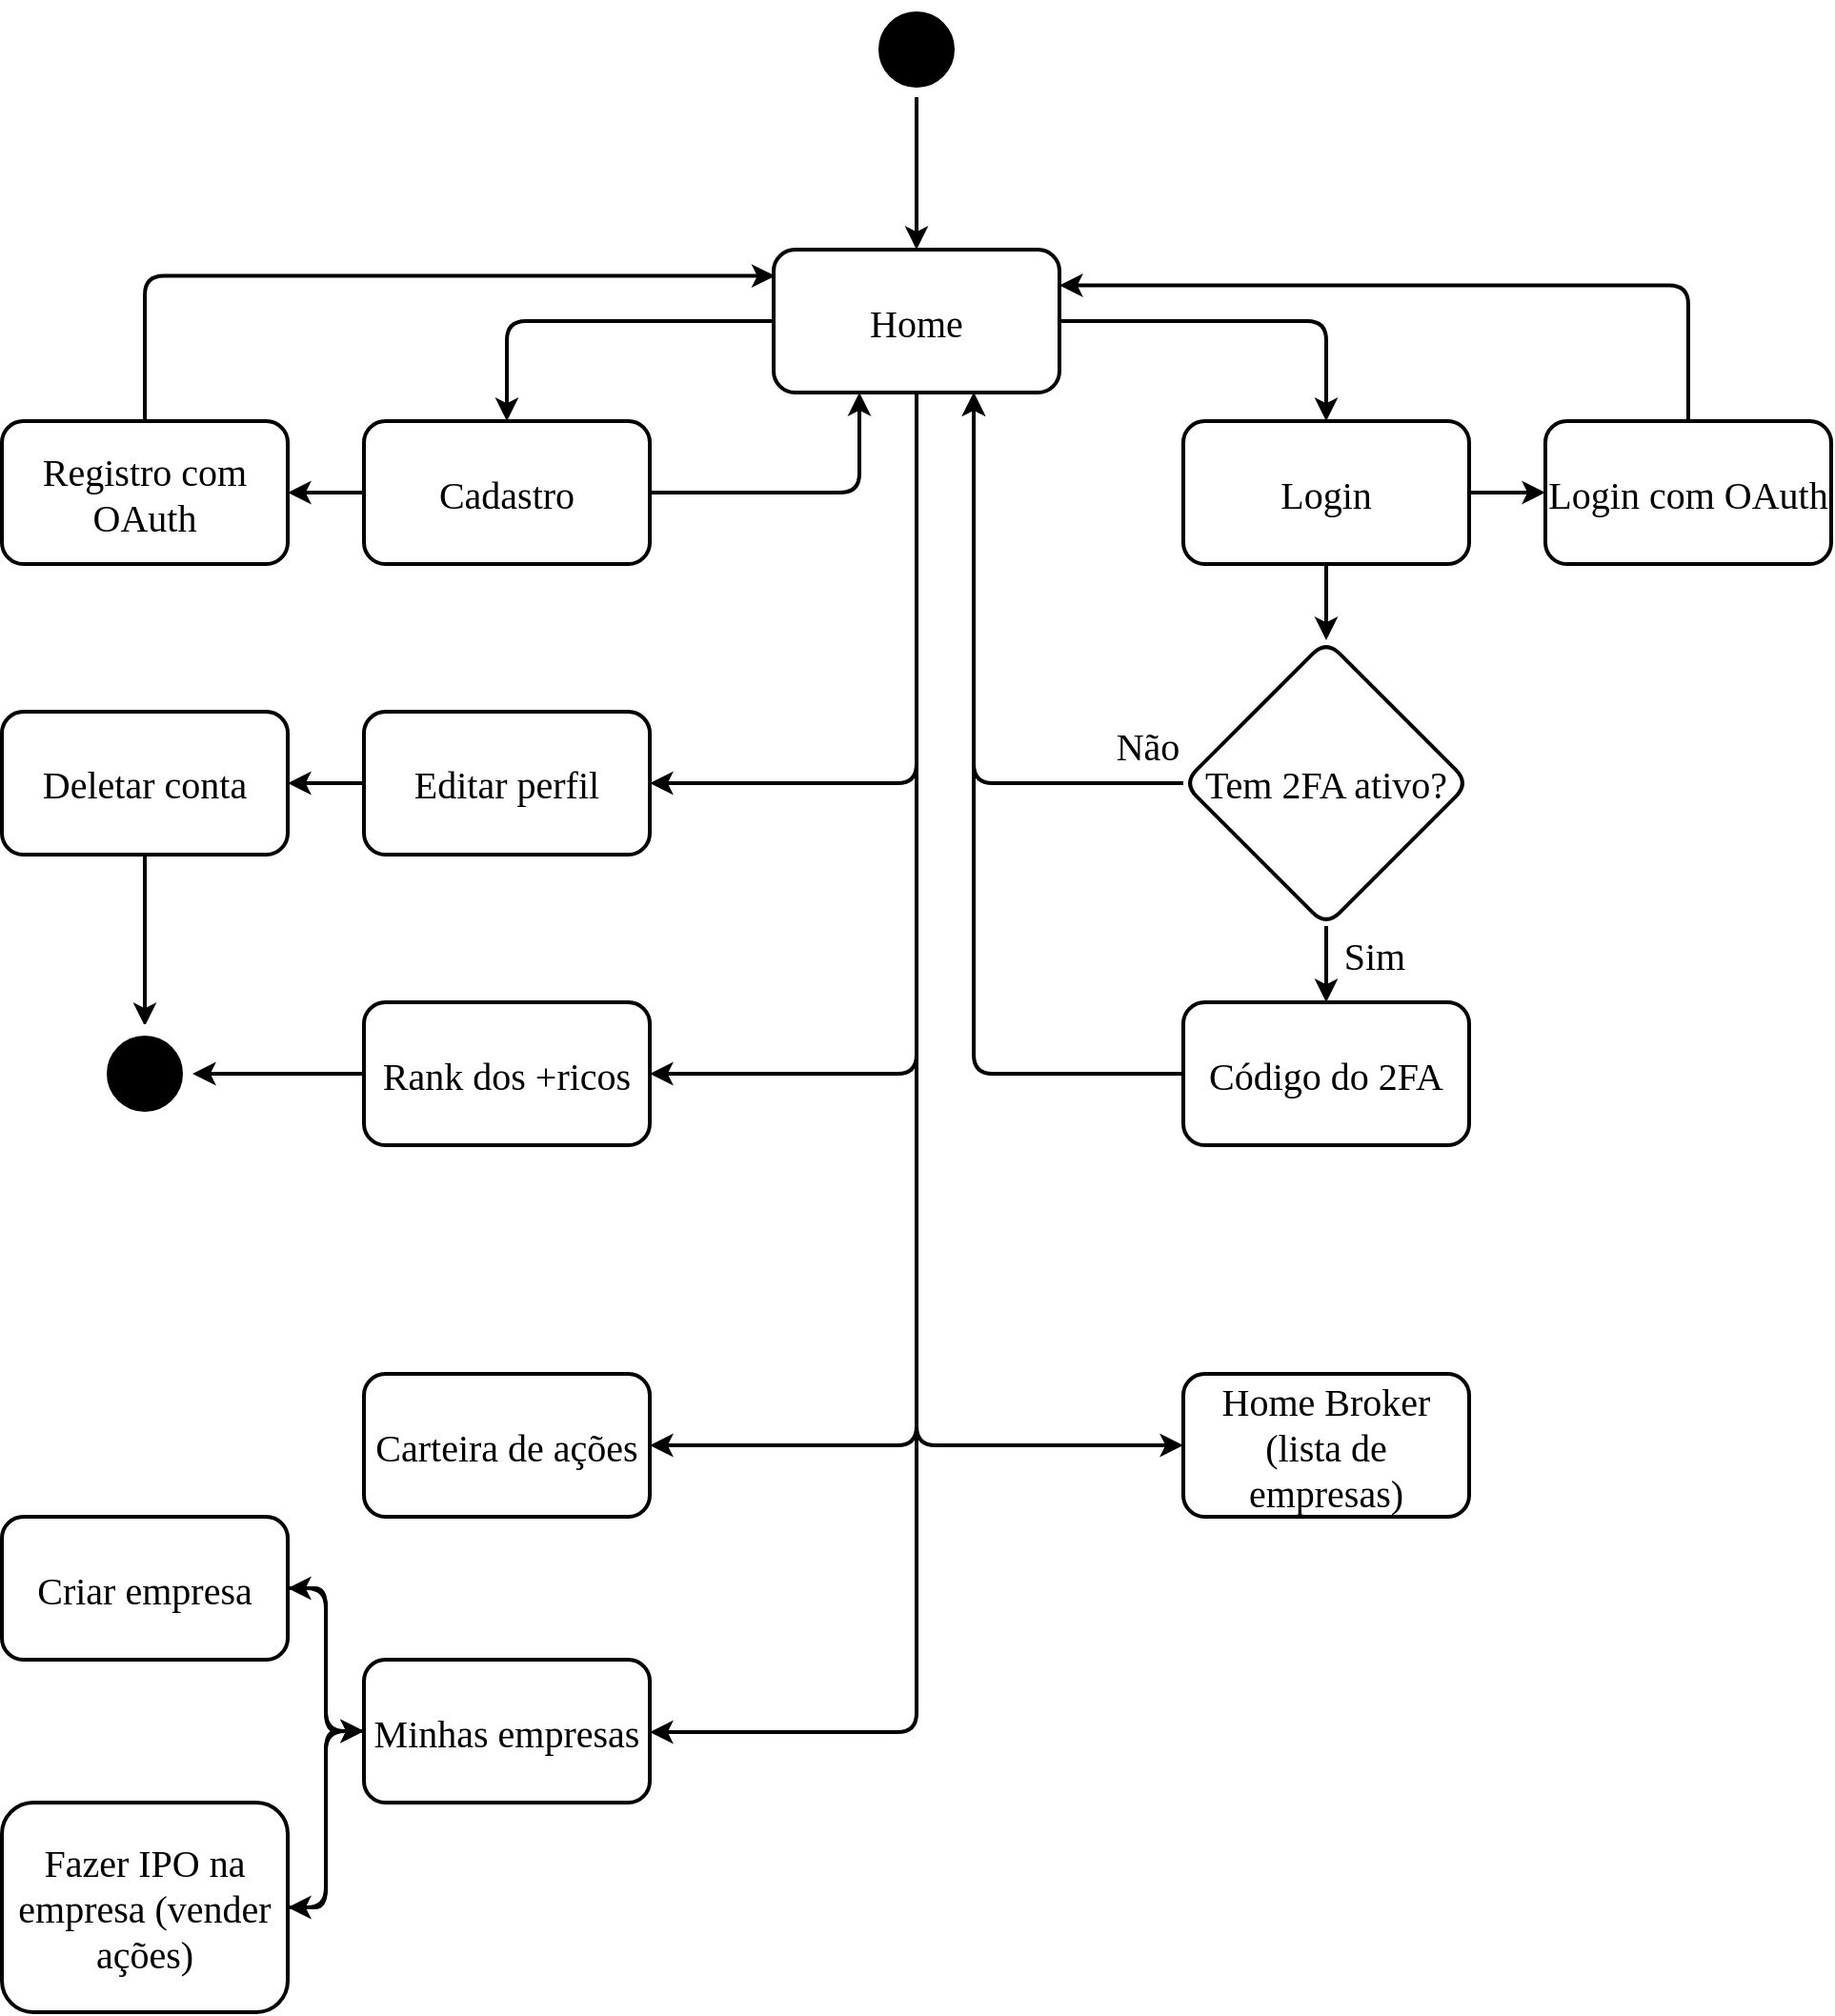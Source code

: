 <mxfile version="19.0.3" type="device"><diagram id="m3ZVdtww55urzHB-qkZ6" name="Página-1"><mxGraphModel dx="898" dy="439" grid="1" gridSize="10" guides="1" tooltips="1" connect="1" arrows="1" fold="1" page="1" pageScale="1" pageWidth="3000" pageHeight="3000" math="0" shadow="0"><root><mxCell id="0"/><mxCell id="1" parent="0"/><mxCell id="wLBLN3FvD4leMZRyrCMp-13" style="edgeStyle=orthogonalEdgeStyle;rounded=1;orthogonalLoop=1;jettySize=auto;html=1;strokeWidth=2;fontFamily=JetBrains Mono;fontSource=https%3A%2F%2Ffonts.googleapis.com%2Fcss%3Ffamily%3DJetBrains%2BMono;fontSize=20;fontColor=default;" parent="1" source="wLBLN3FvD4leMZRyrCMp-1" target="wLBLN3FvD4leMZRyrCMp-4" edge="1"><mxGeometry relative="1" as="geometry"/></mxCell><mxCell id="wLBLN3FvD4leMZRyrCMp-14" style="edgeStyle=orthogonalEdgeStyle;rounded=1;orthogonalLoop=1;jettySize=auto;html=1;strokeWidth=2;fontFamily=JetBrains Mono;fontSource=https%3A%2F%2Ffonts.googleapis.com%2Fcss%3Ffamily%3DJetBrains%2BMono;fontSize=20;fontColor=default;" parent="1" source="wLBLN3FvD4leMZRyrCMp-1" target="wLBLN3FvD4leMZRyrCMp-2" edge="1"><mxGeometry relative="1" as="geometry"/></mxCell><mxCell id="wLBLN3FvD4leMZRyrCMp-40" style="edgeStyle=orthogonalEdgeStyle;rounded=1;orthogonalLoop=1;jettySize=auto;html=1;entryX=1;entryY=0.5;entryDx=0;entryDy=0;strokeWidth=2;fontFamily=JetBrains Mono;fontSource=https%3A%2F%2Ffonts.googleapis.com%2Fcss%3Ffamily%3DJetBrains%2BMono;fontSize=20;fontColor=default;" parent="1" source="wLBLN3FvD4leMZRyrCMp-1" target="wLBLN3FvD4leMZRyrCMp-32" edge="1"><mxGeometry relative="1" as="geometry"><Array as="points"><mxPoint x="520" y="798"/></Array></mxGeometry></mxCell><mxCell id="wLBLN3FvD4leMZRyrCMp-41" style="edgeStyle=orthogonalEdgeStyle;rounded=1;orthogonalLoop=1;jettySize=auto;html=1;entryX=0;entryY=0.5;entryDx=0;entryDy=0;strokeWidth=2;fontFamily=JetBrains Mono;fontSource=https%3A%2F%2Ffonts.googleapis.com%2Fcss%3Ffamily%3DJetBrains%2BMono;fontSize=20;fontColor=default;" parent="1" source="wLBLN3FvD4leMZRyrCMp-1" target="wLBLN3FvD4leMZRyrCMp-33" edge="1"><mxGeometry relative="1" as="geometry"><Array as="points"><mxPoint x="520" y="798"/></Array></mxGeometry></mxCell><mxCell id="wLBLN3FvD4leMZRyrCMp-43" style="edgeStyle=orthogonalEdgeStyle;rounded=1;orthogonalLoop=1;jettySize=auto;html=1;entryX=1;entryY=0.5;entryDx=0;entryDy=0;strokeWidth=2;fontFamily=JetBrains Mono;fontSource=https%3A%2F%2Ffonts.googleapis.com%2Fcss%3Ffamily%3DJetBrains%2BMono;fontSize=20;fontColor=default;" parent="1" source="wLBLN3FvD4leMZRyrCMp-1" target="wLBLN3FvD4leMZRyrCMp-42" edge="1"><mxGeometry relative="1" as="geometry"><Array as="points"><mxPoint x="520" y="450"/></Array></mxGeometry></mxCell><mxCell id="wLBLN3FvD4leMZRyrCMp-50" style="edgeStyle=orthogonalEdgeStyle;rounded=1;orthogonalLoop=1;jettySize=auto;html=1;entryX=1;entryY=0.5;entryDx=0;entryDy=0;strokeWidth=2;fontFamily=JetBrains Mono;fontSource=https%3A%2F%2Ffonts.googleapis.com%2Fcss%3Ffamily%3DJetBrains%2BMono;fontSize=20;fontColor=none;" parent="1" source="wLBLN3FvD4leMZRyrCMp-1" target="wLBLN3FvD4leMZRyrCMp-48" edge="1"><mxGeometry relative="1" as="geometry"><Array as="points"><mxPoint x="520" y="603"/></Array></mxGeometry></mxCell><mxCell id="wLBLN3FvD4leMZRyrCMp-53" style="edgeStyle=orthogonalEdgeStyle;rounded=1;orthogonalLoop=1;jettySize=auto;html=1;entryX=1;entryY=0.5;entryDx=0;entryDy=0;strokeWidth=2;fontFamily=JetBrains Mono;fontSource=https%3A%2F%2Ffonts.googleapis.com%2Fcss%3Ffamily%3DJetBrains%2BMono;fontSize=20;fontColor=none;" parent="1" source="wLBLN3FvD4leMZRyrCMp-1" target="wLBLN3FvD4leMZRyrCMp-52" edge="1"><mxGeometry relative="1" as="geometry"><Array as="points"><mxPoint x="520" y="948"/><mxPoint x="380" y="948"/></Array></mxGeometry></mxCell><mxCell id="wLBLN3FvD4leMZRyrCMp-1" value="Home" style="rounded=1;whiteSpace=wrap;html=1;fontFamily=JetBrains Mono;fontSource=https%3A%2F%2Ffonts.googleapis.com%2Fcss%3Ffamily%3DJetBrains%2BMono;fontSize=20;fontColor=default;labelBackgroundColor=none;strokeWidth=2;aspect=fixed;" parent="1" vertex="1"><mxGeometry x="445" y="170" width="150" height="75" as="geometry"/></mxCell><mxCell id="wLBLN3FvD4leMZRyrCMp-24" style="edgeStyle=orthogonalEdgeStyle;rounded=1;orthogonalLoop=1;jettySize=auto;html=1;strokeWidth=2;fontFamily=JetBrains Mono;fontSource=https%3A%2F%2Ffonts.googleapis.com%2Fcss%3Ffamily%3DJetBrains%2BMono;fontSize=20;fontColor=none;" parent="1" source="wLBLN3FvD4leMZRyrCMp-2" target="wLBLN3FvD4leMZRyrCMp-18" edge="1"><mxGeometry relative="1" as="geometry"/></mxCell><mxCell id="wLBLN3FvD4leMZRyrCMp-35" style="edgeStyle=orthogonalEdgeStyle;rounded=1;orthogonalLoop=1;jettySize=auto;html=1;strokeWidth=2;fontFamily=JetBrains Mono;fontSource=https%3A%2F%2Ffonts.googleapis.com%2Fcss%3Ffamily%3DJetBrains%2BMono;fontSize=20;fontColor=default;" parent="1" source="wLBLN3FvD4leMZRyrCMp-2" target="wLBLN3FvD4leMZRyrCMp-34" edge="1"><mxGeometry relative="1" as="geometry"/></mxCell><mxCell id="wLBLN3FvD4leMZRyrCMp-2" value="Login" style="rounded=1;whiteSpace=wrap;html=1;fontFamily=JetBrains Mono;fontSource=https%3A%2F%2Ffonts.googleapis.com%2Fcss%3Ffamily%3DJetBrains%2BMono;fontSize=20;fontColor=default;labelBackgroundColor=none;strokeWidth=2;aspect=fixed;" parent="1" vertex="1"><mxGeometry x="660" y="260" width="150" height="75" as="geometry"/></mxCell><mxCell id="wLBLN3FvD4leMZRyrCMp-25" style="edgeStyle=orthogonalEdgeStyle;rounded=1;orthogonalLoop=1;jettySize=auto;html=1;strokeWidth=2;fontFamily=JetBrains Mono;fontSource=https%3A%2F%2Ffonts.googleapis.com%2Fcss%3Ffamily%3DJetBrains%2BMono;fontSize=20;fontColor=none;" parent="1" source="wLBLN3FvD4leMZRyrCMp-4" target="wLBLN3FvD4leMZRyrCMp-1" edge="1"><mxGeometry relative="1" as="geometry"><Array as="points"><mxPoint x="490" y="298"/></Array></mxGeometry></mxCell><mxCell id="wLBLN3FvD4leMZRyrCMp-38" style="edgeStyle=orthogonalEdgeStyle;rounded=1;orthogonalLoop=1;jettySize=auto;html=1;strokeWidth=2;fontFamily=JetBrains Mono;fontSource=https%3A%2F%2Ffonts.googleapis.com%2Fcss%3Ffamily%3DJetBrains%2BMono;fontSize=20;fontColor=default;" parent="1" source="wLBLN3FvD4leMZRyrCMp-4" target="wLBLN3FvD4leMZRyrCMp-37" edge="1"><mxGeometry relative="1" as="geometry"/></mxCell><mxCell id="wLBLN3FvD4leMZRyrCMp-4" value="Cadastro" style="rounded=1;whiteSpace=wrap;html=1;fontFamily=JetBrains Mono;fontSource=https%3A%2F%2Ffonts.googleapis.com%2Fcss%3Ffamily%3DJetBrains%2BMono;fontSize=20;fontColor=default;labelBackgroundColor=none;strokeWidth=2;aspect=fixed;" parent="1" vertex="1"><mxGeometry x="230" y="260" width="150" height="75" as="geometry"/></mxCell><mxCell id="wLBLN3FvD4leMZRyrCMp-26" style="edgeStyle=orthogonalEdgeStyle;rounded=1;orthogonalLoop=1;jettySize=auto;html=1;strokeWidth=2;fontFamily=JetBrains Mono;fontSource=https%3A%2F%2Ffonts.googleapis.com%2Fcss%3Ffamily%3DJetBrains%2BMono;fontSize=20;fontColor=none;" parent="1" source="wLBLN3FvD4leMZRyrCMp-18" target="wLBLN3FvD4leMZRyrCMp-1" edge="1"><mxGeometry relative="1" as="geometry"><Array as="points"><mxPoint x="550" y="450"/></Array></mxGeometry></mxCell><mxCell id="wLBLN3FvD4leMZRyrCMp-27" value="Não" style="edgeLabel;html=1;align=center;verticalAlign=middle;resizable=0;points=[];fontSize=20;fontFamily=JetBrains Mono;fontColor=default;labelBackgroundColor=none;fontSource=https%3A%2F%2Ffonts.googleapis.com%2Fcss%3Ffamily%3DJetBrains%2BMono;" parent="wLBLN3FvD4leMZRyrCMp-26" vertex="1" connectable="0"><mxGeometry x="-0.729" y="1" relative="1" as="geometry"><mxPoint x="23" y="-21" as="offset"/></mxGeometry></mxCell><mxCell id="wLBLN3FvD4leMZRyrCMp-29" style="edgeStyle=orthogonalEdgeStyle;rounded=1;orthogonalLoop=1;jettySize=auto;html=1;strokeWidth=2;fontFamily=JetBrains Mono;fontSource=https%3A%2F%2Ffonts.googleapis.com%2Fcss%3Ffamily%3DJetBrains%2BMono;fontSize=20;fontColor=default;" parent="1" source="wLBLN3FvD4leMZRyrCMp-18" target="wLBLN3FvD4leMZRyrCMp-28" edge="1"><mxGeometry relative="1" as="geometry"/></mxCell><mxCell id="wLBLN3FvD4leMZRyrCMp-30" value="Sim" style="edgeLabel;html=1;align=center;verticalAlign=middle;resizable=0;points=[];fontSize=20;fontFamily=JetBrains Mono;fontColor=default;fontSource=https%3A%2F%2Ffonts.googleapis.com%2Fcss%3Ffamily%3DJetBrains%2BMono;" parent="wLBLN3FvD4leMZRyrCMp-29" vertex="1" connectable="0"><mxGeometry x="-0.25" y="-1" relative="1" as="geometry"><mxPoint x="26" as="offset"/></mxGeometry></mxCell><mxCell id="wLBLN3FvD4leMZRyrCMp-18" value="Tem 2FA ativo?" style="rhombus;whiteSpace=wrap;html=1;rounded=1;labelBackgroundColor=none;strokeWidth=2;fontFamily=JetBrains Mono;fontSource=https%3A%2F%2Ffonts.googleapis.com%2Fcss%3Ffamily%3DJetBrains%2BMono;fontSize=20;fontColor=default;aspect=fixed;" parent="1" vertex="1"><mxGeometry x="660" y="375" width="150" height="150" as="geometry"/></mxCell><mxCell id="wLBLN3FvD4leMZRyrCMp-22" style="edgeStyle=orthogonalEdgeStyle;rounded=1;orthogonalLoop=1;jettySize=auto;html=1;strokeWidth=2;fontFamily=JetBrains Mono;fontSource=https%3A%2F%2Ffonts.googleapis.com%2Fcss%3Ffamily%3DJetBrains%2BMono;fontSize=20;fontColor=none;" parent="1" source="wLBLN3FvD4leMZRyrCMp-20" target="wLBLN3FvD4leMZRyrCMp-1" edge="1"><mxGeometry relative="1" as="geometry"/></mxCell><mxCell id="wLBLN3FvD4leMZRyrCMp-20" value="" style="ellipse;shape=startState;fillColor=#000000;strokeColor=#FFFFFF;rounded=1;labelBackgroundColor=none;strokeWidth=2;fontFamily=JetBrains Mono;fontSource=https%3A%2F%2Ffonts.googleapis.com%2Fcss%3Ffamily%3DJetBrains%2BMono;fontSize=20;fontColor=none;noLabel=1;aspect=fixed;" parent="1" vertex="1"><mxGeometry x="495" y="40" width="50" height="50" as="geometry"/></mxCell><mxCell id="wLBLN3FvD4leMZRyrCMp-31" style="edgeStyle=orthogonalEdgeStyle;rounded=1;orthogonalLoop=1;jettySize=auto;html=1;strokeWidth=2;fontFamily=JetBrains Mono;fontSource=https%3A%2F%2Ffonts.googleapis.com%2Fcss%3Ffamily%3DJetBrains%2BMono;fontSize=20;fontColor=default;" parent="1" source="wLBLN3FvD4leMZRyrCMp-28" target="wLBLN3FvD4leMZRyrCMp-1" edge="1"><mxGeometry relative="1" as="geometry"><Array as="points"><mxPoint x="550" y="602"/></Array></mxGeometry></mxCell><mxCell id="wLBLN3FvD4leMZRyrCMp-28" value="Código do 2FA" style="rounded=1;whiteSpace=wrap;html=1;fontFamily=JetBrains Mono;fontSource=https%3A%2F%2Ffonts.googleapis.com%2Fcss%3Ffamily%3DJetBrains%2BMono;fontSize=20;fontColor=default;labelBackgroundColor=none;strokeWidth=2;aspect=fixed;" parent="1" vertex="1"><mxGeometry x="660" y="565" width="150" height="75" as="geometry"/></mxCell><mxCell id="wLBLN3FvD4leMZRyrCMp-32" value="Carteira de ações" style="rounded=1;whiteSpace=wrap;html=1;fontFamily=JetBrains Mono;fontSource=https%3A%2F%2Ffonts.googleapis.com%2Fcss%3Ffamily%3DJetBrains%2BMono;fontSize=20;fontColor=default;labelBackgroundColor=none;strokeWidth=2;aspect=fixed;flipV=0;" parent="1" vertex="1"><mxGeometry x="230" y="760" width="150" height="75" as="geometry"/></mxCell><mxCell id="wLBLN3FvD4leMZRyrCMp-33" value="Home Broker (lista de empresas)" style="rounded=1;whiteSpace=wrap;html=1;fontFamily=JetBrains Mono;fontSource=https%3A%2F%2Ffonts.googleapis.com%2Fcss%3Ffamily%3DJetBrains%2BMono;fontSize=20;fontColor=default;labelBackgroundColor=none;strokeWidth=2;aspect=fixed;" parent="1" vertex="1"><mxGeometry x="660" y="760" width="150" height="75" as="geometry"/></mxCell><mxCell id="wLBLN3FvD4leMZRyrCMp-36" style="edgeStyle=orthogonalEdgeStyle;rounded=1;orthogonalLoop=1;jettySize=auto;html=1;entryX=1;entryY=0.25;entryDx=0;entryDy=0;strokeWidth=2;fontFamily=JetBrains Mono;fontSource=https%3A%2F%2Ffonts.googleapis.com%2Fcss%3Ffamily%3DJetBrains%2BMono;fontSize=20;fontColor=default;" parent="1" source="wLBLN3FvD4leMZRyrCMp-34" target="wLBLN3FvD4leMZRyrCMp-1" edge="1"><mxGeometry relative="1" as="geometry"><Array as="points"><mxPoint x="925" y="189"/></Array></mxGeometry></mxCell><mxCell id="wLBLN3FvD4leMZRyrCMp-34" value="Login com OAuth" style="rounded=1;whiteSpace=wrap;html=1;fontFamily=JetBrains Mono;fontSource=https%3A%2F%2Ffonts.googleapis.com%2Fcss%3Ffamily%3DJetBrains%2BMono;fontSize=20;fontColor=default;labelBackgroundColor=none;strokeWidth=2;aspect=fixed;" parent="1" vertex="1"><mxGeometry x="850" y="260" width="150" height="75" as="geometry"/></mxCell><mxCell id="wLBLN3FvD4leMZRyrCMp-39" style="edgeStyle=orthogonalEdgeStyle;rounded=1;orthogonalLoop=1;jettySize=auto;html=1;strokeWidth=2;fontFamily=JetBrains Mono;fontSource=https%3A%2F%2Ffonts.googleapis.com%2Fcss%3Ffamily%3DJetBrains%2BMono;fontSize=20;fontColor=default;entryX=0.005;entryY=0.184;entryDx=0;entryDy=0;entryPerimeter=0;" parent="1" source="wLBLN3FvD4leMZRyrCMp-37" target="wLBLN3FvD4leMZRyrCMp-1" edge="1"><mxGeometry relative="1" as="geometry"><mxPoint x="190" y="200" as="targetPoint"/><Array as="points"><mxPoint x="115" y="184"/></Array></mxGeometry></mxCell><mxCell id="wLBLN3FvD4leMZRyrCMp-37" value="Registro com OAuth" style="rounded=1;whiteSpace=wrap;html=1;fontFamily=JetBrains Mono;fontSource=https%3A%2F%2Ffonts.googleapis.com%2Fcss%3Ffamily%3DJetBrains%2BMono;fontSize=20;fontColor=default;labelBackgroundColor=none;strokeWidth=2;aspect=fixed;" parent="1" vertex="1"><mxGeometry x="40" y="260" width="150" height="75" as="geometry"/></mxCell><mxCell id="wLBLN3FvD4leMZRyrCMp-45" style="edgeStyle=orthogonalEdgeStyle;rounded=1;orthogonalLoop=1;jettySize=auto;html=1;strokeWidth=2;fontFamily=JetBrains Mono;fontSource=https%3A%2F%2Ffonts.googleapis.com%2Fcss%3Ffamily%3DJetBrains%2BMono;fontSize=20;fontColor=default;" parent="1" source="wLBLN3FvD4leMZRyrCMp-42" target="wLBLN3FvD4leMZRyrCMp-44" edge="1"><mxGeometry relative="1" as="geometry"/></mxCell><mxCell id="wLBLN3FvD4leMZRyrCMp-42" value="Editar perfil" style="rounded=1;whiteSpace=wrap;html=1;fontFamily=JetBrains Mono;fontSource=https%3A%2F%2Ffonts.googleapis.com%2Fcss%3Ffamily%3DJetBrains%2BMono;fontSize=20;fontColor=default;labelBackgroundColor=none;strokeWidth=2;aspect=fixed;" parent="1" vertex="1"><mxGeometry x="230" y="412.5" width="150" height="75" as="geometry"/></mxCell><mxCell id="wLBLN3FvD4leMZRyrCMp-47" style="edgeStyle=orthogonalEdgeStyle;rounded=1;orthogonalLoop=1;jettySize=auto;html=1;strokeWidth=2;fontFamily=JetBrains Mono;fontSource=https%3A%2F%2Ffonts.googleapis.com%2Fcss%3Ffamily%3DJetBrains%2BMono;fontSize=20;fontColor=none;" parent="1" source="wLBLN3FvD4leMZRyrCMp-44" target="wLBLN3FvD4leMZRyrCMp-46" edge="1"><mxGeometry relative="1" as="geometry"/></mxCell><mxCell id="wLBLN3FvD4leMZRyrCMp-44" value="Deletar conta" style="rounded=1;whiteSpace=wrap;html=1;fontFamily=JetBrains Mono;fontSource=https%3A%2F%2Ffonts.googleapis.com%2Fcss%3Ffamily%3DJetBrains%2BMono;fontSize=20;fontColor=default;labelBackgroundColor=none;strokeWidth=2;aspect=fixed;" parent="1" vertex="1"><mxGeometry x="40" y="412.5" width="150" height="75" as="geometry"/></mxCell><mxCell id="wLBLN3FvD4leMZRyrCMp-46" value="" style="ellipse;shape=endState;fillColor=#000000;strokeColor=#FFFFFF;rounded=1;labelBackgroundColor=none;strokeWidth=2;fontFamily=JetBrains Mono;fontSource=https%3A%2F%2Ffonts.googleapis.com%2Fcss%3Ffamily%3DJetBrains%2BMono;fontSize=20;fontColor=none;noLabel=1;aspect=fixed;" parent="1" vertex="1"><mxGeometry x="90" y="577.5" width="50" height="50" as="geometry"/></mxCell><mxCell id="wLBLN3FvD4leMZRyrCMp-51" style="edgeStyle=orthogonalEdgeStyle;rounded=1;orthogonalLoop=1;jettySize=auto;html=1;strokeWidth=2;fontFamily=JetBrains Mono;fontSource=https%3A%2F%2Ffonts.googleapis.com%2Fcss%3Ffamily%3DJetBrains%2BMono;fontSize=20;fontColor=none;" parent="1" source="wLBLN3FvD4leMZRyrCMp-48" target="wLBLN3FvD4leMZRyrCMp-46" edge="1"><mxGeometry relative="1" as="geometry"/></mxCell><mxCell id="wLBLN3FvD4leMZRyrCMp-48" value="Rank dos +ricos" style="rounded=1;whiteSpace=wrap;html=1;fontFamily=JetBrains Mono;fontSource=https%3A%2F%2Ffonts.googleapis.com%2Fcss%3Ffamily%3DJetBrains%2BMono;fontSize=20;fontColor=default;labelBackgroundColor=none;strokeWidth=2;aspect=fixed;" parent="1" vertex="1"><mxGeometry x="230" y="565" width="150" height="75" as="geometry"/></mxCell><mxCell id="wLBLN3FvD4leMZRyrCMp-55" style="edgeStyle=orthogonalEdgeStyle;rounded=1;orthogonalLoop=1;jettySize=auto;html=1;strokeWidth=2;fontFamily=JetBrains Mono;fontSource=https%3A%2F%2Ffonts.googleapis.com%2Fcss%3Ffamily%3DJetBrains%2BMono;fontSize=20;fontColor=none;" parent="1" source="wLBLN3FvD4leMZRyrCMp-52" target="wLBLN3FvD4leMZRyrCMp-54" edge="1"><mxGeometry relative="1" as="geometry"/></mxCell><mxCell id="wLBLN3FvD4leMZRyrCMp-58" style="edgeStyle=orthogonalEdgeStyle;rounded=1;orthogonalLoop=1;jettySize=auto;html=1;strokeWidth=2;fontFamily=JetBrains Mono;fontSource=https%3A%2F%2Ffonts.googleapis.com%2Fcss%3Ffamily%3DJetBrains%2BMono;fontSize=20;fontColor=none;" parent="1" source="wLBLN3FvD4leMZRyrCMp-52" target="wLBLN3FvD4leMZRyrCMp-57" edge="1"><mxGeometry relative="1" as="geometry"/></mxCell><mxCell id="wLBLN3FvD4leMZRyrCMp-52" value="Minhas empresas" style="rounded=1;whiteSpace=wrap;html=1;fontFamily=JetBrains Mono;fontSource=https%3A%2F%2Ffonts.googleapis.com%2Fcss%3Ffamily%3DJetBrains%2BMono;fontSize=20;fontColor=default;labelBackgroundColor=none;strokeWidth=2;aspect=fixed;flipV=0;" parent="1" vertex="1"><mxGeometry x="230" y="910" width="150" height="75" as="geometry"/></mxCell><mxCell id="wLBLN3FvD4leMZRyrCMp-56" style="edgeStyle=orthogonalEdgeStyle;rounded=1;orthogonalLoop=1;jettySize=auto;html=1;strokeWidth=2;fontFamily=JetBrains Mono;fontSource=https%3A%2F%2Ffonts.googleapis.com%2Fcss%3Ffamily%3DJetBrains%2BMono;fontSize=20;fontColor=none;" parent="1" source="wLBLN3FvD4leMZRyrCMp-54" target="wLBLN3FvD4leMZRyrCMp-52" edge="1"><mxGeometry relative="1" as="geometry"/></mxCell><mxCell id="wLBLN3FvD4leMZRyrCMp-54" value="Criar empresa" style="rounded=1;whiteSpace=wrap;html=1;fontFamily=JetBrains Mono;fontSource=https%3A%2F%2Ffonts.googleapis.com%2Fcss%3Ffamily%3DJetBrains%2BMono;fontSize=20;fontColor=default;labelBackgroundColor=none;strokeWidth=2;aspect=fixed;flipV=0;" parent="1" vertex="1"><mxGeometry x="40" y="835" width="150" height="75" as="geometry"/></mxCell><mxCell id="wLBLN3FvD4leMZRyrCMp-59" style="edgeStyle=orthogonalEdgeStyle;rounded=1;orthogonalLoop=1;jettySize=auto;html=1;strokeWidth=2;fontFamily=JetBrains Mono;fontSource=https%3A%2F%2Ffonts.googleapis.com%2Fcss%3Ffamily%3DJetBrains%2BMono;fontSize=20;fontColor=none;" parent="1" source="wLBLN3FvD4leMZRyrCMp-57" target="wLBLN3FvD4leMZRyrCMp-52" edge="1"><mxGeometry relative="1" as="geometry"/></mxCell><mxCell id="wLBLN3FvD4leMZRyrCMp-57" value="Fazer IPO na empresa (vender ações)" style="rounded=1;whiteSpace=wrap;html=1;fontFamily=JetBrains Mono;fontSource=https%3A%2F%2Ffonts.googleapis.com%2Fcss%3Ffamily%3DJetBrains%2BMono;fontSize=20;fontColor=default;labelBackgroundColor=none;strokeWidth=2;flipV=0;" parent="1" vertex="1"><mxGeometry x="40" y="985" width="150" height="110" as="geometry"/></mxCell></root></mxGraphModel></diagram></mxfile>